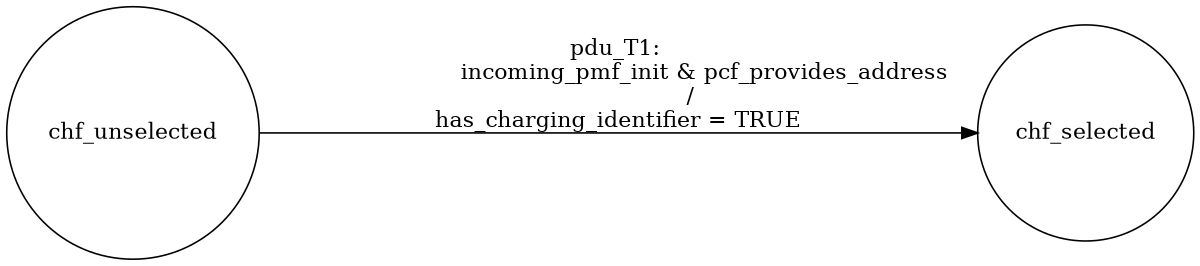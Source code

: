 digraph SMF{
rankdir = LR;
size = "8,5"
node [shape = circle, label="chf_unselected"]chf_unselected;
node [shape = circle, label="chf_selected"]chf_selected;
chf_unselected -> chf_selected [label = "pdu_T1: 
                        incoming_pmf_init & pcf_provides_address
                    /
has_charging_identifier = TRUE"]
}
